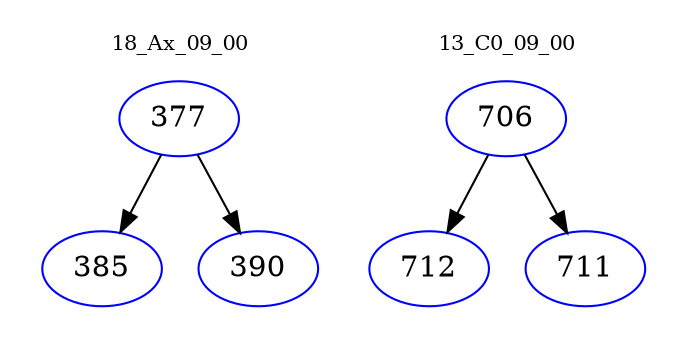 digraph{
subgraph cluster_0 {
color = white
label = "18_Ax_09_00";
fontsize=10;
T0_377 [label="377", color="blue"]
T0_377 -> T0_385 [color="black"]
T0_385 [label="385", color="blue"]
T0_377 -> T0_390 [color="black"]
T0_390 [label="390", color="blue"]
}
subgraph cluster_1 {
color = white
label = "13_C0_09_00";
fontsize=10;
T1_706 [label="706", color="blue"]
T1_706 -> T1_712 [color="black"]
T1_712 [label="712", color="blue"]
T1_706 -> T1_711 [color="black"]
T1_711 [label="711", color="blue"]
}
}

